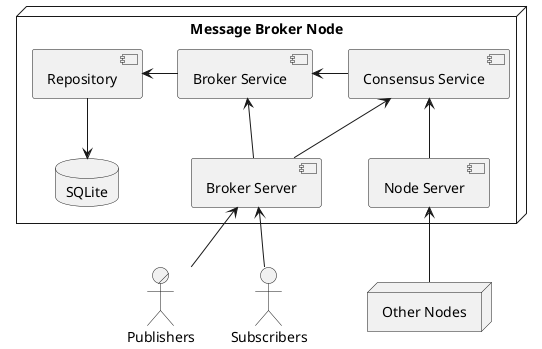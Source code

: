 @startuml

node "Message Broker Node" {
  database "SQLite" as DB
  component "Repository" as R
  component "Consensus Service" as CS
  component "Broker Service" as B

  component "Broker Server" as BS
  component "Node Server" as NS
}

actor/ "Publishers" as P
actor "Subscribers" as C
node "Other Nodes" as N

R --> DB
R <- B
B <- CS

B <-- BS
CS <-- BS
BS <-- C
BS <-- P

CS <-- NS
NS <-- N


@enduml
